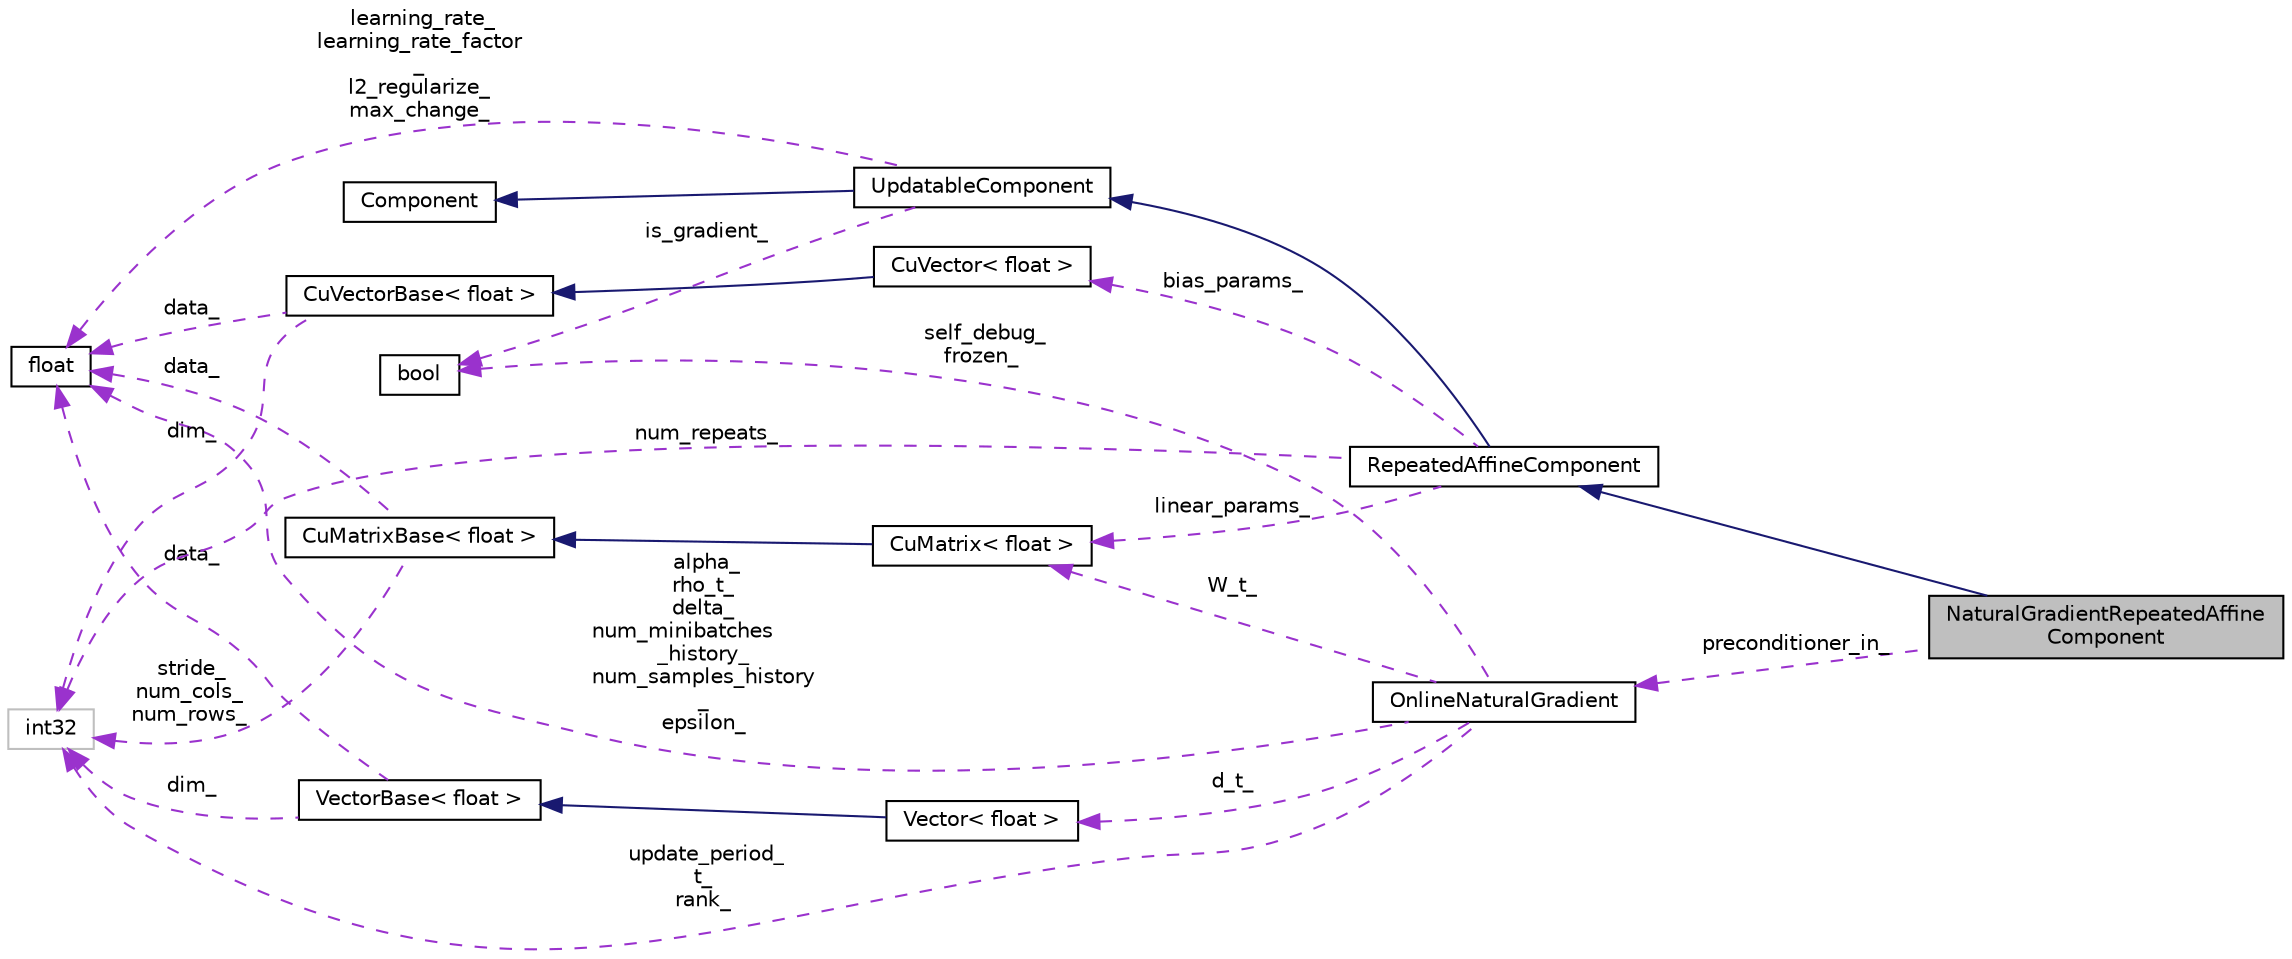 digraph "NaturalGradientRepeatedAffineComponent"
{
  edge [fontname="Helvetica",fontsize="10",labelfontname="Helvetica",labelfontsize="10"];
  node [fontname="Helvetica",fontsize="10",shape=record];
  rankdir="LR";
  Node4 [label="NaturalGradientRepeatedAffine\lComponent",height=0.2,width=0.4,color="black", fillcolor="grey75", style="filled", fontcolor="black"];
  Node5 -> Node4 [dir="back",color="midnightblue",fontsize="10",style="solid",fontname="Helvetica"];
  Node5 [label="RepeatedAffineComponent",height=0.2,width=0.4,color="black", fillcolor="white", style="filled",URL="$classkaldi_1_1nnet3_1_1RepeatedAffineComponent.html"];
  Node6 -> Node5 [dir="back",color="midnightblue",fontsize="10",style="solid",fontname="Helvetica"];
  Node6 [label="UpdatableComponent",height=0.2,width=0.4,color="black", fillcolor="white", style="filled",URL="$classkaldi_1_1nnet3_1_1UpdatableComponent.html",tooltip="Class UpdatableComponent is a Component which has trainable parameters; it extends the interface of C..."];
  Node7 -> Node6 [dir="back",color="midnightblue",fontsize="10",style="solid",fontname="Helvetica"];
  Node7 [label="Component",height=0.2,width=0.4,color="black", fillcolor="white", style="filled",URL="$classkaldi_1_1nnet3_1_1Component.html",tooltip="Abstract base-class for neural-net components. "];
  Node8 -> Node6 [dir="back",color="darkorchid3",fontsize="10",style="dashed",label=" learning_rate_\nlearning_rate_factor\l_\nl2_regularize_\nmax_change_" ,fontname="Helvetica"];
  Node8 [label="float",height=0.2,width=0.4,color="black", fillcolor="white", style="filled",URL="$classfloat.html"];
  Node9 -> Node6 [dir="back",color="darkorchid3",fontsize="10",style="dashed",label=" is_gradient_" ,fontname="Helvetica"];
  Node9 [label="bool",height=0.2,width=0.4,color="black", fillcolor="white", style="filled",URL="$classbool.html"];
  Node10 -> Node5 [dir="back",color="darkorchid3",fontsize="10",style="dashed",label=" linear_params_" ,fontname="Helvetica"];
  Node10 [label="CuMatrix\< float \>",height=0.2,width=0.4,color="black", fillcolor="white", style="filled",URL="$classkaldi_1_1CuMatrix.html"];
  Node11 -> Node10 [dir="back",color="midnightblue",fontsize="10",style="solid",fontname="Helvetica"];
  Node11 [label="CuMatrixBase\< float \>",height=0.2,width=0.4,color="black", fillcolor="white", style="filled",URL="$classkaldi_1_1CuMatrixBase.html"];
  Node8 -> Node11 [dir="back",color="darkorchid3",fontsize="10",style="dashed",label=" data_" ,fontname="Helvetica"];
  Node12 -> Node11 [dir="back",color="darkorchid3",fontsize="10",style="dashed",label=" stride_\nnum_cols_\nnum_rows_" ,fontname="Helvetica"];
  Node12 [label="int32",height=0.2,width=0.4,color="grey75", fillcolor="white", style="filled"];
  Node12 -> Node5 [dir="back",color="darkorchid3",fontsize="10",style="dashed",label=" num_repeats_" ,fontname="Helvetica"];
  Node13 -> Node5 [dir="back",color="darkorchid3",fontsize="10",style="dashed",label=" bias_params_" ,fontname="Helvetica"];
  Node13 [label="CuVector\< float \>",height=0.2,width=0.4,color="black", fillcolor="white", style="filled",URL="$classkaldi_1_1CuVector.html"];
  Node14 -> Node13 [dir="back",color="midnightblue",fontsize="10",style="solid",fontname="Helvetica"];
  Node14 [label="CuVectorBase\< float \>",height=0.2,width=0.4,color="black", fillcolor="white", style="filled",URL="$classkaldi_1_1CuVectorBase.html"];
  Node8 -> Node14 [dir="back",color="darkorchid3",fontsize="10",style="dashed",label=" data_" ,fontname="Helvetica"];
  Node12 -> Node14 [dir="back",color="darkorchid3",fontsize="10",style="dashed",label=" dim_" ,fontname="Helvetica"];
  Node15 -> Node4 [dir="back",color="darkorchid3",fontsize="10",style="dashed",label=" preconditioner_in_" ,fontname="Helvetica"];
  Node15 [label="OnlineNaturalGradient",height=0.2,width=0.4,color="black", fillcolor="white", style="filled",URL="$classkaldi_1_1nnet3_1_1OnlineNaturalGradient.html",tooltip="Keywords for search: natural gradient, naturalgradient, NG-SGD. "];
  Node8 -> Node15 [dir="back",color="darkorchid3",fontsize="10",style="dashed",label=" alpha_\nrho_t_\ndelta_\nnum_minibatches\l_history_\nnum_samples_history\l_\nepsilon_" ,fontname="Helvetica"];
  Node10 -> Node15 [dir="back",color="darkorchid3",fontsize="10",style="dashed",label=" W_t_" ,fontname="Helvetica"];
  Node9 -> Node15 [dir="back",color="darkorchid3",fontsize="10",style="dashed",label=" self_debug_\nfrozen_" ,fontname="Helvetica"];
  Node16 -> Node15 [dir="back",color="darkorchid3",fontsize="10",style="dashed",label=" d_t_" ,fontname="Helvetica"];
  Node16 [label="Vector\< float \>",height=0.2,width=0.4,color="black", fillcolor="white", style="filled",URL="$classkaldi_1_1Vector.html"];
  Node17 -> Node16 [dir="back",color="midnightblue",fontsize="10",style="solid",fontname="Helvetica"];
  Node17 [label="VectorBase\< float \>",height=0.2,width=0.4,color="black", fillcolor="white", style="filled",URL="$classkaldi_1_1VectorBase.html"];
  Node8 -> Node17 [dir="back",color="darkorchid3",fontsize="10",style="dashed",label=" data_" ,fontname="Helvetica"];
  Node12 -> Node17 [dir="back",color="darkorchid3",fontsize="10",style="dashed",label=" dim_" ,fontname="Helvetica"];
  Node12 -> Node15 [dir="back",color="darkorchid3",fontsize="10",style="dashed",label=" update_period_\nt_\nrank_" ,fontname="Helvetica"];
}
